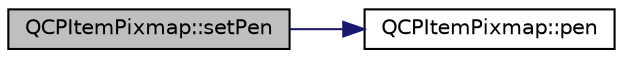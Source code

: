 digraph "QCPItemPixmap::setPen"
{
 // LATEX_PDF_SIZE
  edge [fontname="Helvetica",fontsize="10",labelfontname="Helvetica",labelfontsize="10"];
  node [fontname="Helvetica",fontsize="10",shape=record];
  rankdir="LR";
  Node1 [label="QCPItemPixmap::setPen",height=0.2,width=0.4,color="black", fillcolor="grey75", style="filled", fontcolor="black",tooltip=" "];
  Node1 -> Node2 [color="midnightblue",fontsize="10",style="solid",fontname="Helvetica"];
  Node2 [label="QCPItemPixmap::pen",height=0.2,width=0.4,color="black", fillcolor="white", style="filled",URL="$classQCPItemPixmap.html#a6ae9922eba6386a5ac4e2a569ec29e1f",tooltip=" "];
}
